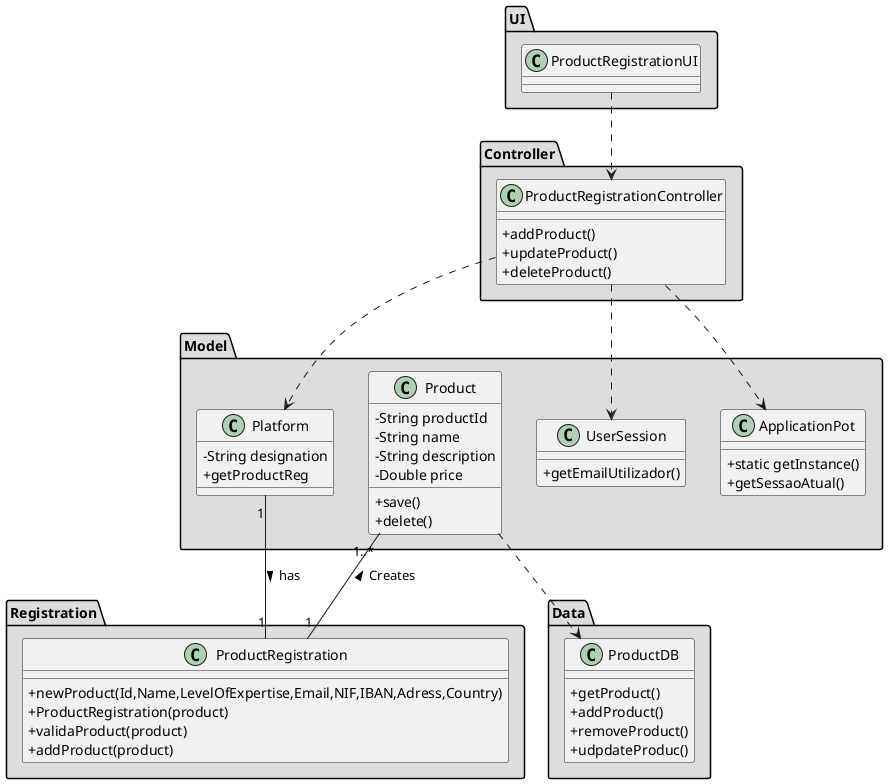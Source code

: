 @startuml
skinparam classAttributeIconSize 0
package "UI" #DDDDDD {
    class ProductRegistrationUI{
    }
}

package "Controller" #DDDDDD {
    class ProductRegistrationController{
        +addProduct()
        +updateProduct()
        +deleteProduct()
    }
}

package "Model" #DDDDDD {
    class Platform {
        -String designation
        +getProductReg
    }

    class UserSession {
        +getEmailUtilizador()
    }

    class ApplicationPot {
        +static getInstance()
        +getSessaoAtual()
    }

    class Product{
        -String productId
        -String name
        -String description
        -Double price
        +save()
        +delete()
    }
}

package "Registration" #DDDDDD {
    class ProductRegistration{
        +newProduct(Id,Name,LevelOfExpertise,Email,NIF,IBAN,Adress,Country)
        +ProductRegistration(product)
        +validaProduct(product)
        +addProduct(product)
    }
}

package "Data" #DDDDDD {
    class ProductDB{
        +getProduct()
        +addProduct()
        +removeProduct()
        +udpdateProduc()
    }
}


ProductRegistrationUI ..> ProductRegistrationController
ProductRegistrationController ..> Platform
ProductRegistrationController ..> ApplicationPot
ProductRegistrationController ..> UserSession
Platform "1" -- "1" ProductRegistration: has >


ProductRegistration "1" -- "1..*" Product: Creates >
Product ..> ProductDB
@enduml